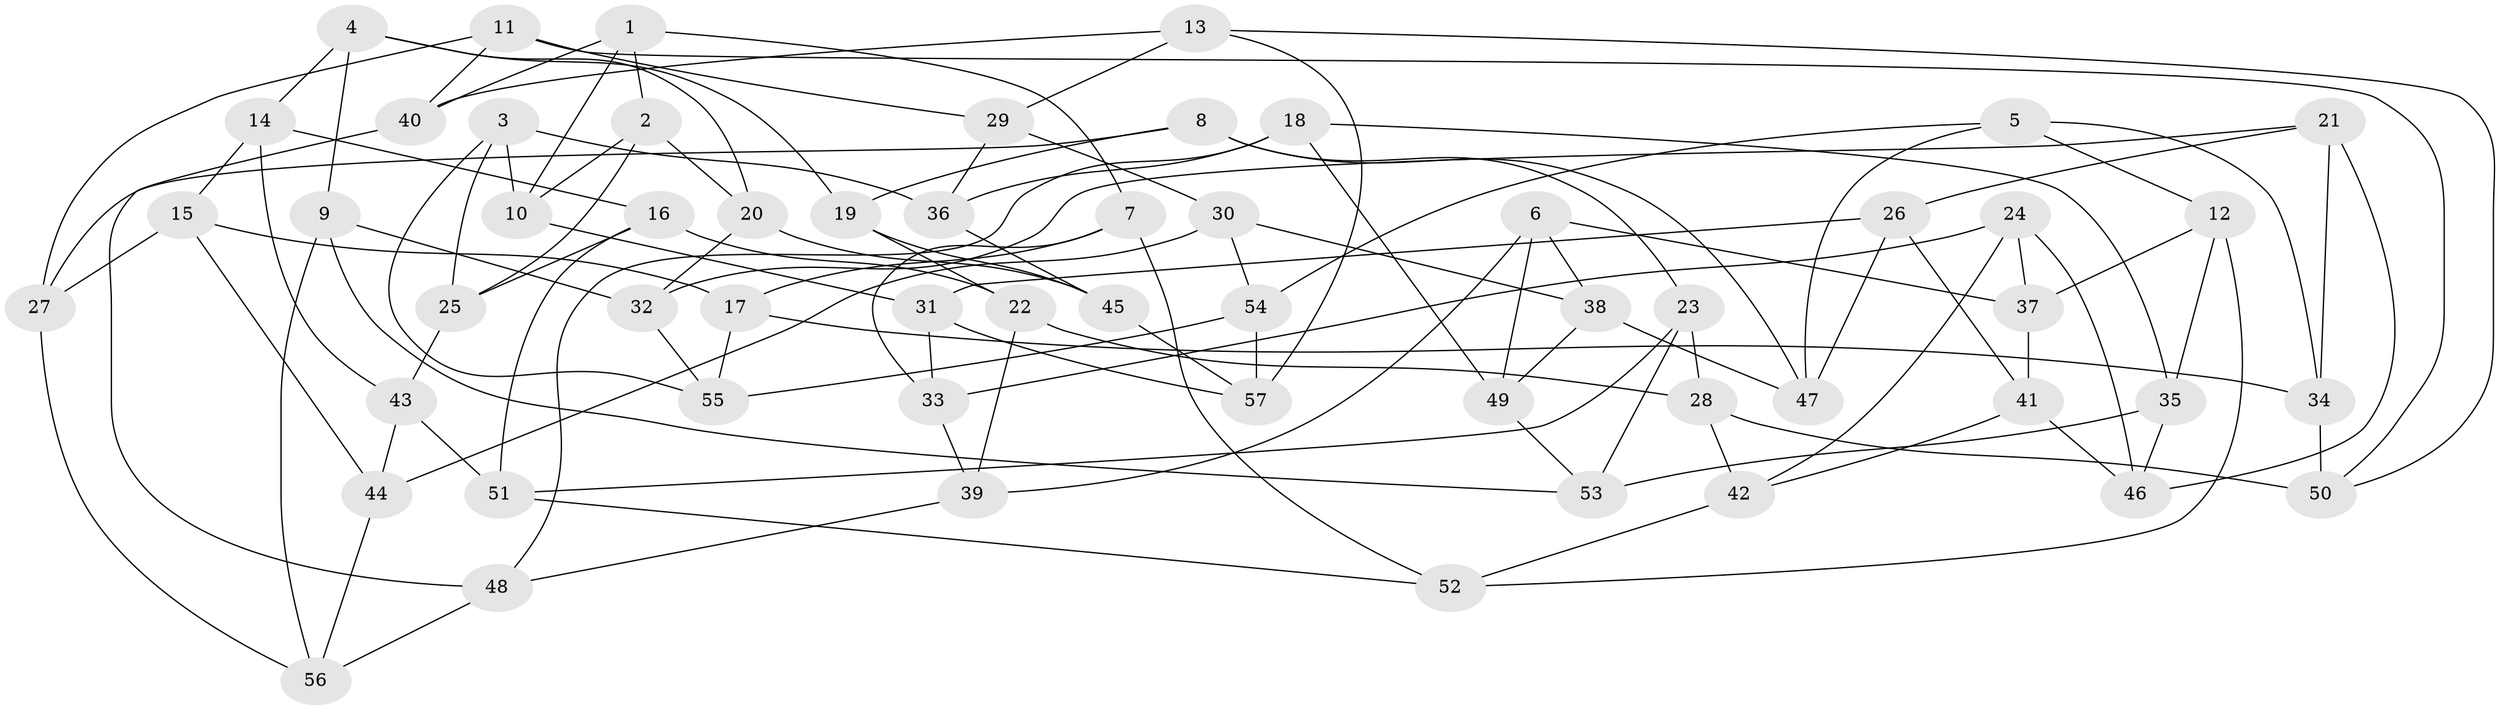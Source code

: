 // Generated by graph-tools (version 1.1) at 2025/59/03/09/25 04:59:16]
// undirected, 57 vertices, 114 edges
graph export_dot {
graph [start="1"]
  node [color=gray90,style=filled];
  1;
  2;
  3;
  4;
  5;
  6;
  7;
  8;
  9;
  10;
  11;
  12;
  13;
  14;
  15;
  16;
  17;
  18;
  19;
  20;
  21;
  22;
  23;
  24;
  25;
  26;
  27;
  28;
  29;
  30;
  31;
  32;
  33;
  34;
  35;
  36;
  37;
  38;
  39;
  40;
  41;
  42;
  43;
  44;
  45;
  46;
  47;
  48;
  49;
  50;
  51;
  52;
  53;
  54;
  55;
  56;
  57;
  1 -- 7;
  1 -- 2;
  1 -- 40;
  1 -- 10;
  2 -- 25;
  2 -- 10;
  2 -- 20;
  3 -- 10;
  3 -- 25;
  3 -- 36;
  3 -- 55;
  4 -- 19;
  4 -- 9;
  4 -- 20;
  4 -- 14;
  5 -- 54;
  5 -- 47;
  5 -- 34;
  5 -- 12;
  6 -- 49;
  6 -- 37;
  6 -- 39;
  6 -- 38;
  7 -- 17;
  7 -- 33;
  7 -- 52;
  8 -- 47;
  8 -- 19;
  8 -- 27;
  8 -- 23;
  9 -- 56;
  9 -- 53;
  9 -- 32;
  10 -- 31;
  11 -- 29;
  11 -- 40;
  11 -- 50;
  11 -- 27;
  12 -- 37;
  12 -- 52;
  12 -- 35;
  13 -- 50;
  13 -- 57;
  13 -- 29;
  13 -- 40;
  14 -- 15;
  14 -- 16;
  14 -- 43;
  15 -- 44;
  15 -- 17;
  15 -- 27;
  16 -- 51;
  16 -- 22;
  16 -- 25;
  17 -- 55;
  17 -- 34;
  18 -- 36;
  18 -- 35;
  18 -- 48;
  18 -- 49;
  19 -- 22;
  19 -- 45;
  20 -- 32;
  20 -- 45;
  21 -- 32;
  21 -- 46;
  21 -- 26;
  21 -- 34;
  22 -- 39;
  22 -- 28;
  23 -- 51;
  23 -- 28;
  23 -- 53;
  24 -- 37;
  24 -- 33;
  24 -- 42;
  24 -- 46;
  25 -- 43;
  26 -- 41;
  26 -- 31;
  26 -- 47;
  27 -- 56;
  28 -- 50;
  28 -- 42;
  29 -- 36;
  29 -- 30;
  30 -- 54;
  30 -- 44;
  30 -- 38;
  31 -- 33;
  31 -- 57;
  32 -- 55;
  33 -- 39;
  34 -- 50;
  35 -- 53;
  35 -- 46;
  36 -- 45;
  37 -- 41;
  38 -- 49;
  38 -- 47;
  39 -- 48;
  40 -- 48;
  41 -- 42;
  41 -- 46;
  42 -- 52;
  43 -- 44;
  43 -- 51;
  44 -- 56;
  45 -- 57;
  48 -- 56;
  49 -- 53;
  51 -- 52;
  54 -- 55;
  54 -- 57;
}
